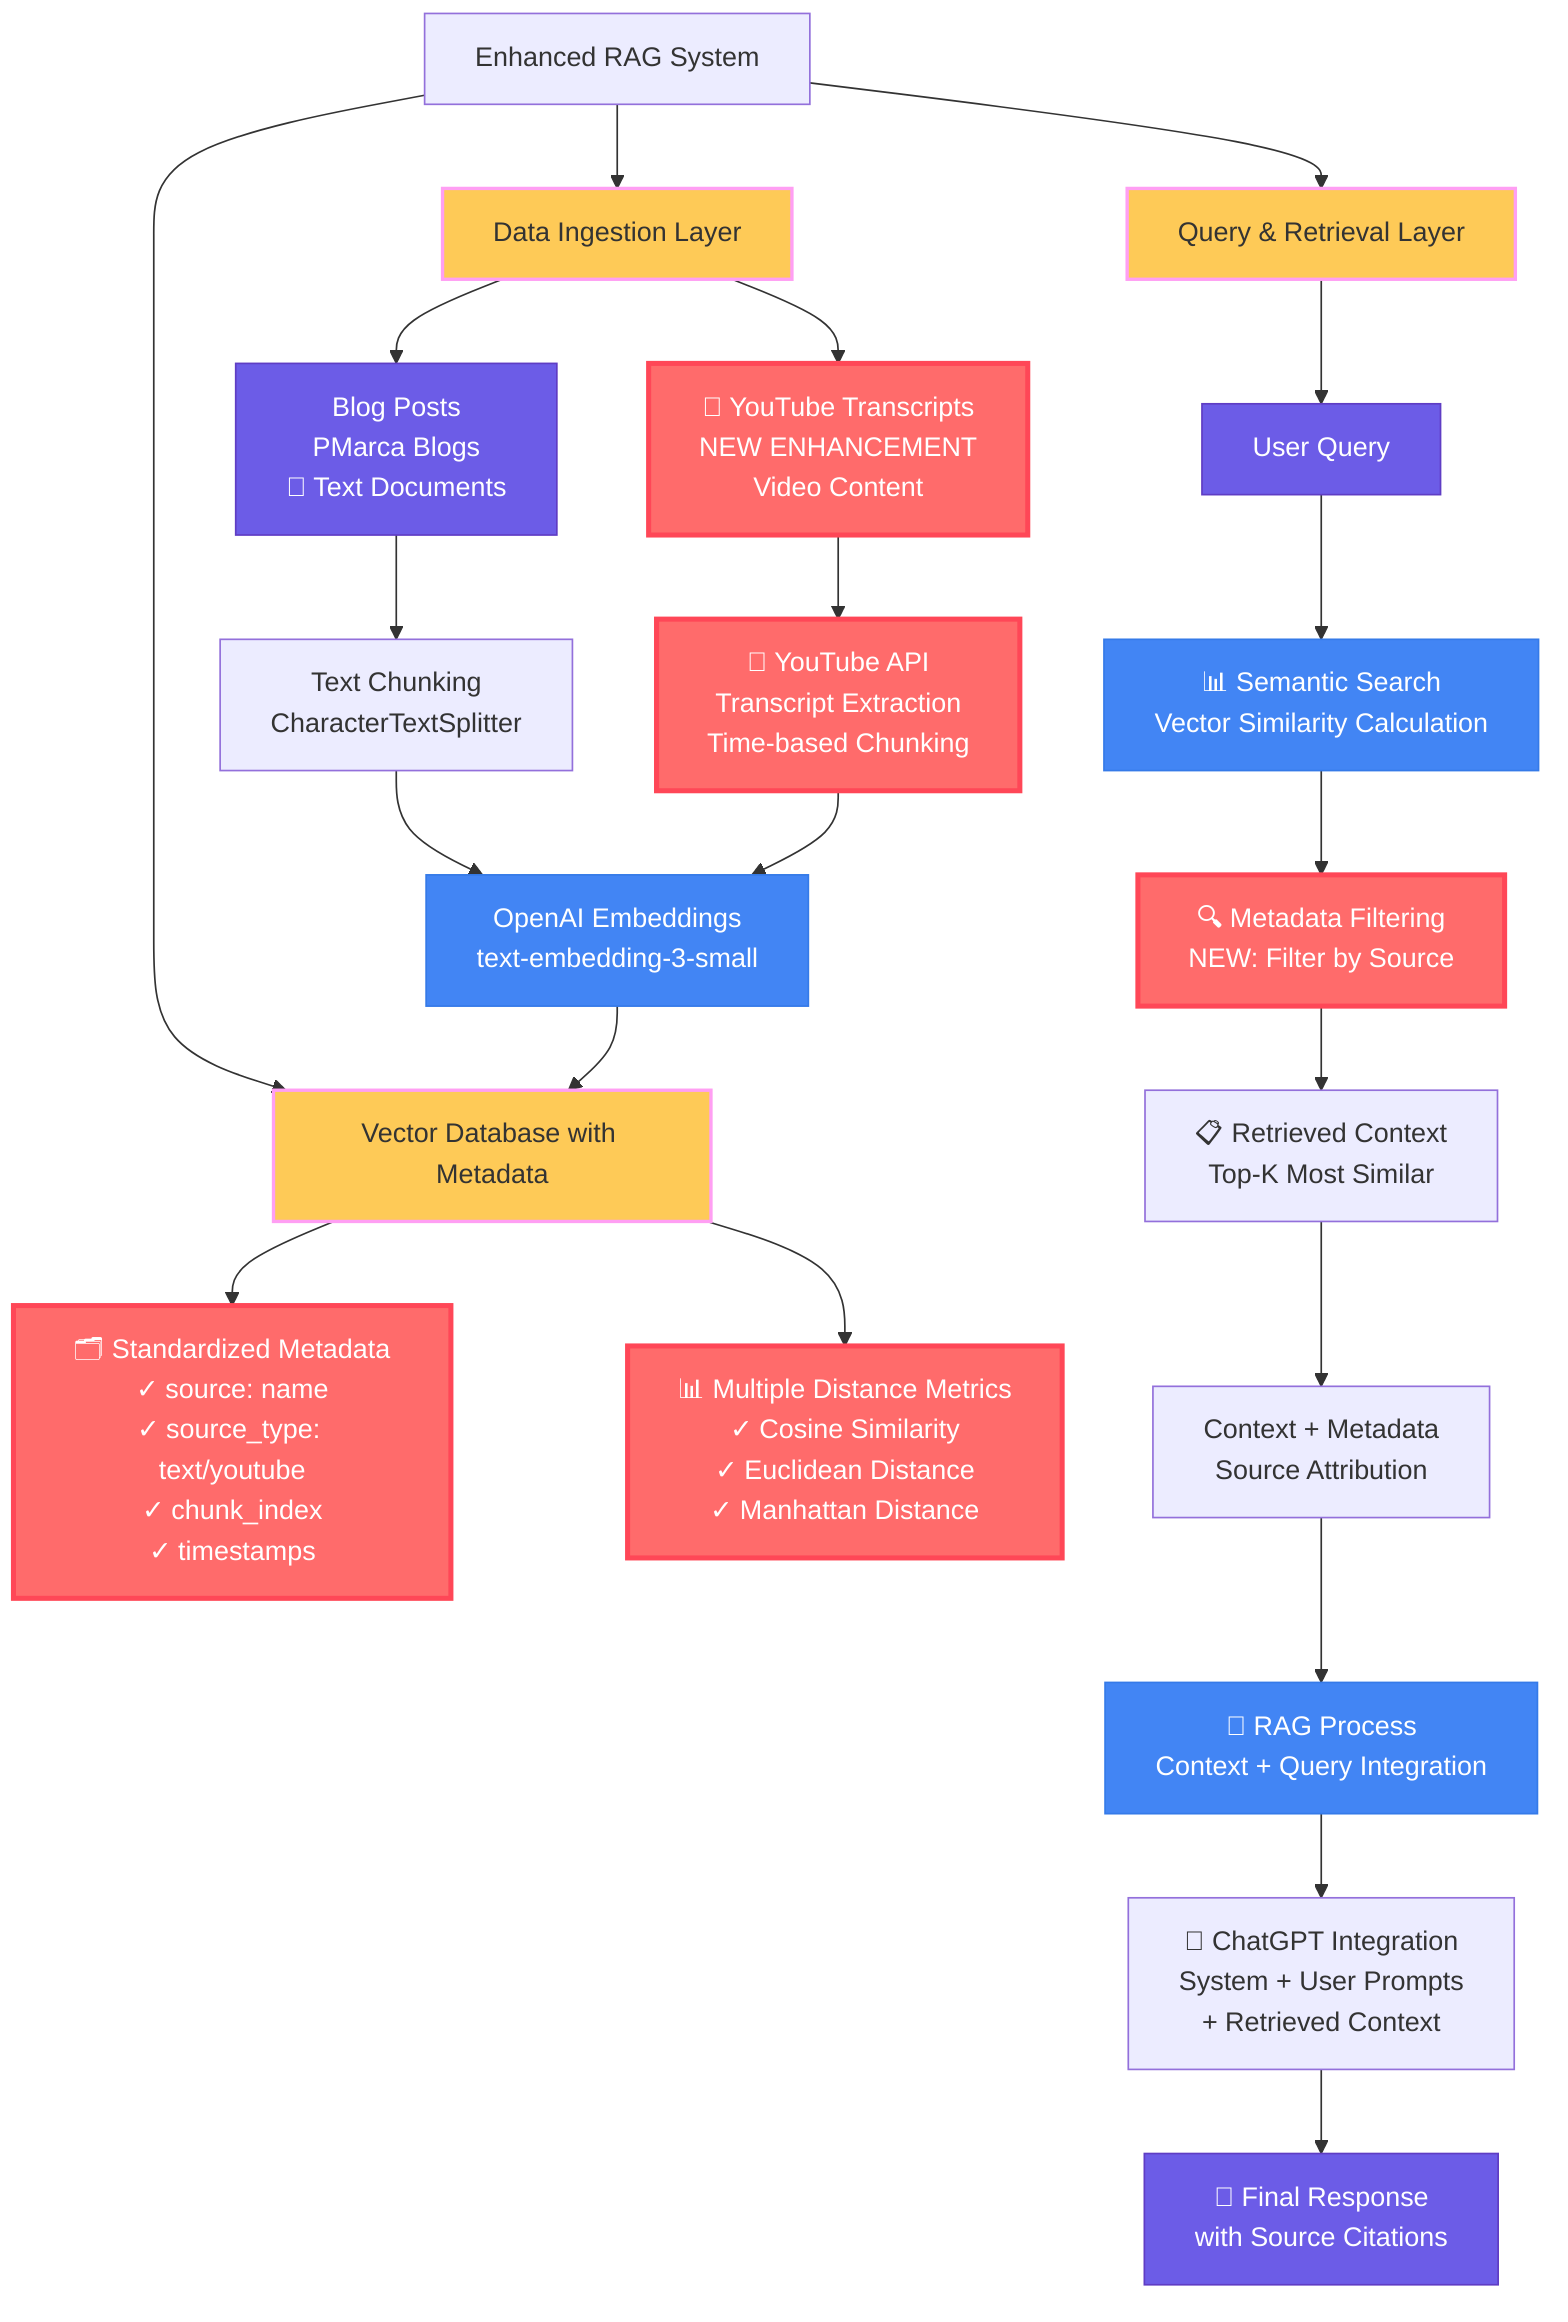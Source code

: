 graph TD
    A[Enhanced RAG System] --> B[Data Ingestion Layer]
    A --> C[Vector Database with Metadata]
    A --> D[Query & Retrieval Layer]

    %% Data Sources (Enhanced)
    B --> F[Blog Posts<br/>PMarca Blogs<br/>📄 Text Documents]
    B --> G[🎥 YouTube Transcripts<br/>NEW ENHANCEMENT<br/>Video Content]
    
    %% Processing
    F --> H[Text Chunking<br/>CharacterTextSplitter]
    G --> I[🔄 YouTube API<br/>Transcript Extraction<br/>Time-based Chunking]
    
    H --> J[OpenAI Embeddings<br/>text-embedding-3-small]
    I --> J
    
    %% Enhanced Vector Database
    J --> C
    C --> K[🗂️ Standardized Metadata<br/>✓ source: name<br/>✓ source_type: text/youtube<br/>✓ chunk_index<br/>✓ timestamps]
    
    C --> L[📊 Multiple Distance Metrics<br/>✓ Cosine Similarity<br/>✓ Euclidean Distance<br/>✓ Manhattan Distance]
    
    %% Query Processing
    D --> M[User Query]
    M --> P[📊 Semantic Search<br/>Vector Similarity Calculation]
    P --> N[🔍 Metadata Filtering<br/>NEW: Filter by Source]
    N --> Q[📋 Retrieved Context<br/>Top-K Most Similar]
    
    Q --> R[Context + Metadata<br/>Source Attribution]
    
    %% RAG Pipeline (Retrieval-Augmented Generation)
    R --> S[🔗 RAG Process<br/>Context + Query Integration]
    S --> U[🤖 ChatGPT Integration<br/>System + User Prompts<br/>+ Retrieved Context]
    U --> T[📝 Final Response<br/>with Source Citations]

    %% Styling
    classDef enhancement fill:#ff6b6b,stroke:#ff4757,color:#fff,stroke-width:3px
    classDef new fill:#feca57,stroke:#ff9ff3,color:#333,stroke-width:2px
    classDef process fill:#4285f4,stroke:#357ae8,color:#fff
    classDef data fill:#6c5ce7,stroke:#5f3dc4,color:#fff
    
    class G,I,N,K,L enhancement
    class B,C,D,E new
    class J,P,S process
    class F,M,T data